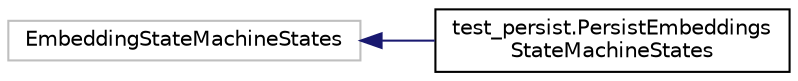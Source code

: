 digraph "Graphical Class Hierarchy"
{
 // LATEX_PDF_SIZE
  edge [fontname="Helvetica",fontsize="10",labelfontname="Helvetica",labelfontsize="10"];
  node [fontname="Helvetica",fontsize="10",shape=record];
  rankdir="LR";
  Node15781 [label="EmbeddingStateMachineStates",height=0.2,width=0.4,color="grey75", fillcolor="white", style="filled",tooltip=" "];
  Node15781 -> Node0 [dir="back",color="midnightblue",fontsize="10",style="solid",fontname="Helvetica"];
  Node0 [label="test_persist.PersistEmbeddings\lStateMachineStates",height=0.2,width=0.4,color="black", fillcolor="white", style="filled",URL="$classtest__persist_1_1PersistEmbeddingsStateMachineStates.html",tooltip=" "];
}
